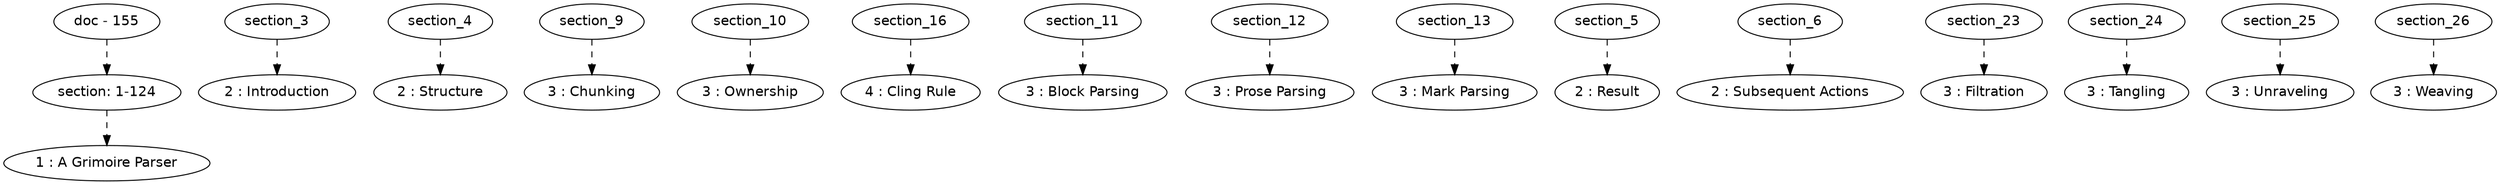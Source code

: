 digraph hierarchy {

node [fontname=Helvetica]
edge [style=dashed]

doc_0 [label="doc - 155"]


doc_0 -> { section_1}
{rank=same; section_1}

section_1 [label="section: 1-124"]


section_1 -> { header_2}
{rank=same; header_2}

header_2 [label="1 : A Grimoire Parser"]


section_3 -> { header_7}
{rank=same; header_7}

header_7 [label="2 : Introduction"]


section_4 -> { header_8}
{rank=same; header_8}

header_8 [label="2 : Structure"]


section_9 -> { header_14}
{rank=same; header_14}

header_14 [label="3 : Chunking"]


section_10 -> { header_15}
{rank=same; header_15}

header_15 [label="3 : Ownership"]


section_16 -> { header_17}
{rank=same; header_17}

header_17 [label="4 : Cling Rule"]


section_11 -> { header_18}
{rank=same; header_18}

header_18 [label="3 : Block Parsing"]


section_12 -> { header_19}
{rank=same; header_19}

header_19 [label="3 : Prose Parsing"]


section_13 -> { header_20}
{rank=same; header_20}

header_20 [label="3 : Mark Parsing"]


section_5 -> { header_21}
{rank=same; header_21}

header_21 [label="2 : Result"]


section_6 -> { header_22}
{rank=same; header_22}

header_22 [label="2 : Subsequent Actions"]


section_23 -> { header_27}
{rank=same; header_27}

header_27 [label="3 : Filtration"]


section_24 -> { header_28}
{rank=same; header_28}

header_28 [label="3 : Tangling"]


section_25 -> { header_29}
{rank=same; header_29}

header_29 [label="3 : Unraveling"]


section_26 -> { header_30}
{rank=same; header_30}

header_30 [label="3 : Weaving"]



}
